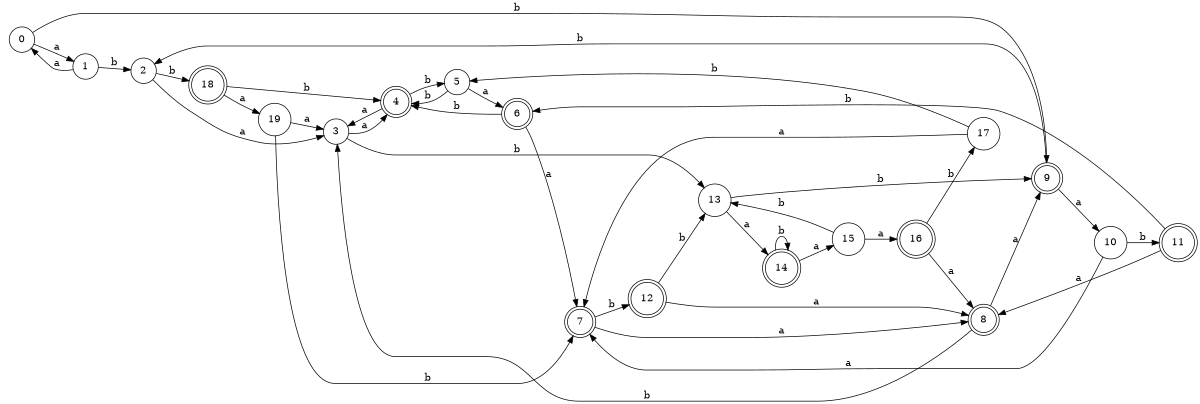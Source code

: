 digraph n16_4 {
__start0 [label="" shape="none"];

rankdir=LR;
size="8,5";

s0 [style="filled", color="black", fillcolor="white" shape="circle", label="0"];
s1 [style="filled", color="black", fillcolor="white" shape="circle", label="1"];
s2 [style="filled", color="black", fillcolor="white" shape="circle", label="2"];
s3 [style="filled", color="black", fillcolor="white" shape="circle", label="3"];
s4 [style="rounded,filled", color="black", fillcolor="white" shape="doublecircle", label="4"];
s5 [style="filled", color="black", fillcolor="white" shape="circle", label="5"];
s6 [style="rounded,filled", color="black", fillcolor="white" shape="doublecircle", label="6"];
s7 [style="rounded,filled", color="black", fillcolor="white" shape="doublecircle", label="7"];
s8 [style="rounded,filled", color="black", fillcolor="white" shape="doublecircle", label="8"];
s9 [style="rounded,filled", color="black", fillcolor="white" shape="doublecircle", label="9"];
s10 [style="filled", color="black", fillcolor="white" shape="circle", label="10"];
s11 [style="rounded,filled", color="black", fillcolor="white" shape="doublecircle", label="11"];
s12 [style="rounded,filled", color="black", fillcolor="white" shape="doublecircle", label="12"];
s13 [style="filled", color="black", fillcolor="white" shape="circle", label="13"];
s14 [style="rounded,filled", color="black", fillcolor="white" shape="doublecircle", label="14"];
s15 [style="filled", color="black", fillcolor="white" shape="circle", label="15"];
s16 [style="rounded,filled", color="black", fillcolor="white" shape="doublecircle", label="16"];
s17 [style="filled", color="black", fillcolor="white" shape="circle", label="17"];
s18 [style="rounded,filled", color="black", fillcolor="white" shape="doublecircle", label="18"];
s19 [style="filled", color="black", fillcolor="white" shape="circle", label="19"];
s0 -> s1 [label="a"];
s0 -> s9 [label="b"];
s1 -> s0 [label="a"];
s1 -> s2 [label="b"];
s2 -> s3 [label="a"];
s2 -> s18 [label="b"];
s3 -> s4 [label="a"];
s3 -> s13 [label="b"];
s4 -> s3 [label="a"];
s4 -> s5 [label="b"];
s5 -> s6 [label="a"];
s5 -> s4 [label="b"];
s6 -> s7 [label="a"];
s6 -> s4 [label="b"];
s7 -> s8 [label="a"];
s7 -> s12 [label="b"];
s8 -> s9 [label="a"];
s8 -> s3 [label="b"];
s9 -> s10 [label="a"];
s9 -> s2 [label="b"];
s10 -> s7 [label="a"];
s10 -> s11 [label="b"];
s11 -> s8 [label="a"];
s11 -> s6 [label="b"];
s12 -> s8 [label="a"];
s12 -> s13 [label="b"];
s13 -> s14 [label="a"];
s13 -> s9 [label="b"];
s14 -> s15 [label="a"];
s14 -> s14 [label="b"];
s15 -> s16 [label="a"];
s15 -> s13 [label="b"];
s16 -> s8 [label="a"];
s16 -> s17 [label="b"];
s17 -> s7 [label="a"];
s17 -> s5 [label="b"];
s18 -> s19 [label="a"];
s18 -> s4 [label="b"];
s19 -> s3 [label="a"];
s19 -> s7 [label="b"];

}